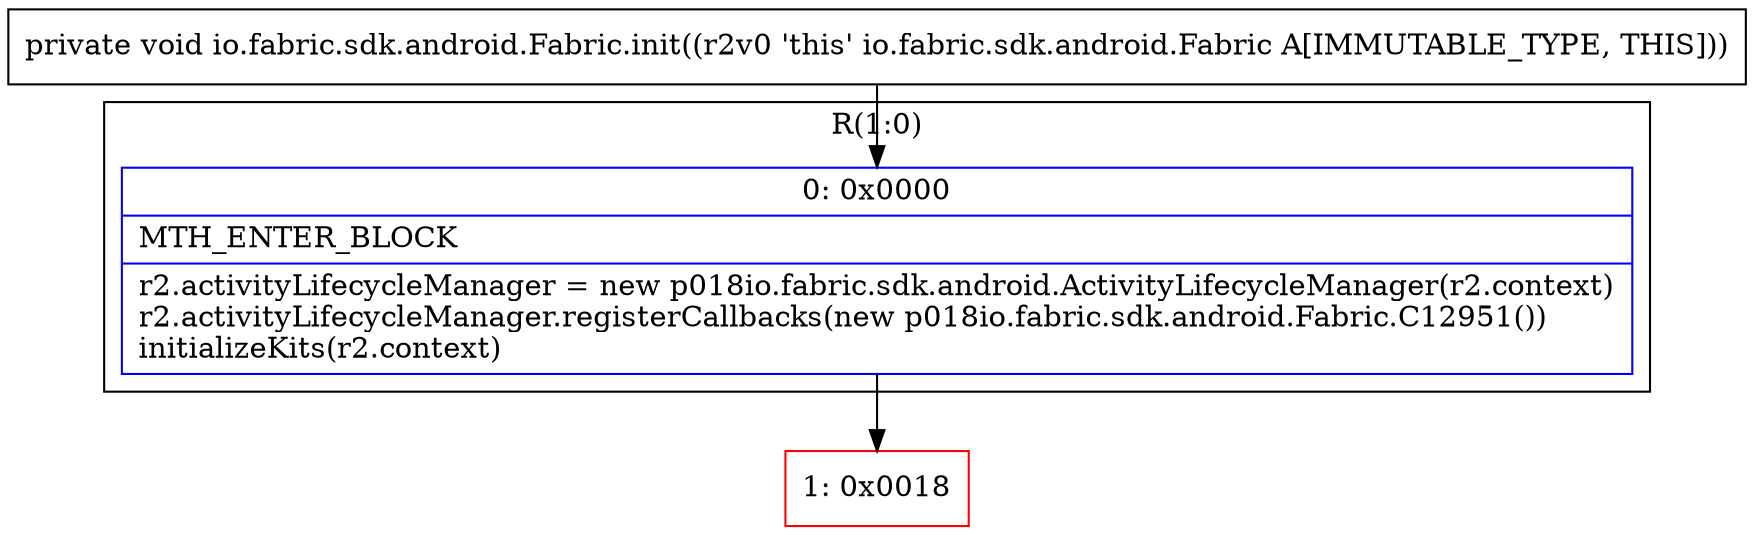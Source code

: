 digraph "CFG forio.fabric.sdk.android.Fabric.init()V" {
subgraph cluster_Region_1812459626 {
label = "R(1:0)";
node [shape=record,color=blue];
Node_0 [shape=record,label="{0\:\ 0x0000|MTH_ENTER_BLOCK\l|r2.activityLifecycleManager = new p018io.fabric.sdk.android.ActivityLifecycleManager(r2.context)\lr2.activityLifecycleManager.registerCallbacks(new p018io.fabric.sdk.android.Fabric.C12951())\linitializeKits(r2.context)\l}"];
}
Node_1 [shape=record,color=red,label="{1\:\ 0x0018}"];
MethodNode[shape=record,label="{private void io.fabric.sdk.android.Fabric.init((r2v0 'this' io.fabric.sdk.android.Fabric A[IMMUTABLE_TYPE, THIS])) }"];
MethodNode -> Node_0;
Node_0 -> Node_1;
}

